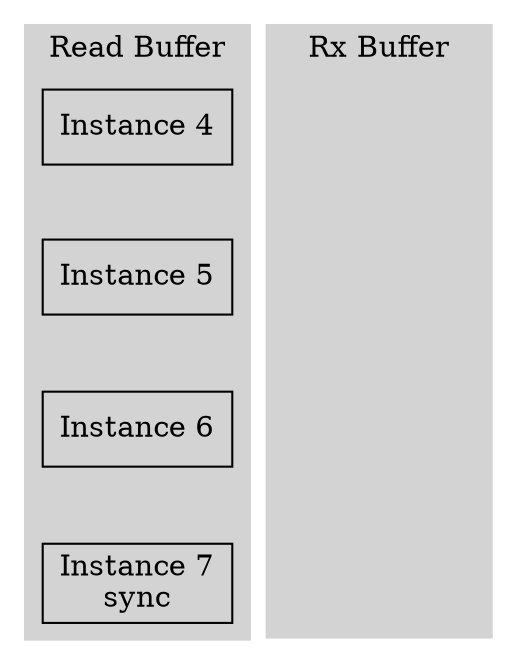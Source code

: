 /**
 *
 * Image of the DDB after switching
 *
 * @file
 * Copyright @ 2019 Audi AG. All rights reserved.
 * 
 *     This Source Code Form is subject to the terms of the Mozilla
 *     Public License, v. 2.0. If a copy of the MPL was not distributed
 *     with this file, You can obtain one at https://mozilla.org/MPL/2.0/.
 * 
 * If it is not possible or desirable to put the notice in a particular file, then
 * You may include the notice in a location (such as a LICENSE file in a
 * relevant directory) where a recipient would be likely to look for such a notice.
 * 
 * You may add additional accurate notices of copyright ownership.
 *
 */

digraph fep_data_ddb_rx4 {
    edge [style="invis"];
    node [shape=box];
    subgraph cluster0 {
        style=filled;
        color=lightgrey;
        label="Read Buffer";
        i1 [label="Instance 4"];
        i2 [label="Instance 5"];
        i3 [label="Instance 6"];
        i0 [label="Instance 7\nsync"];
        i3 -> i0;
        i1 -> i2;
        i2 -> i3;
    }
    subgraph cluster1 {
        style=filled;
        color=lightgrey;
        label="Rx Buffer";
        i4 [label="Instance 1", style="invis"];
        i5 [label="Instance 2", style="invis"];
        i6 [label="Instance 3\nsync", style="invis"];
        i7 [label="Instance 0", style="invis"];
        i4 -> i5;
        i5 -> i6;
        i6 -> i7;
    }
}
